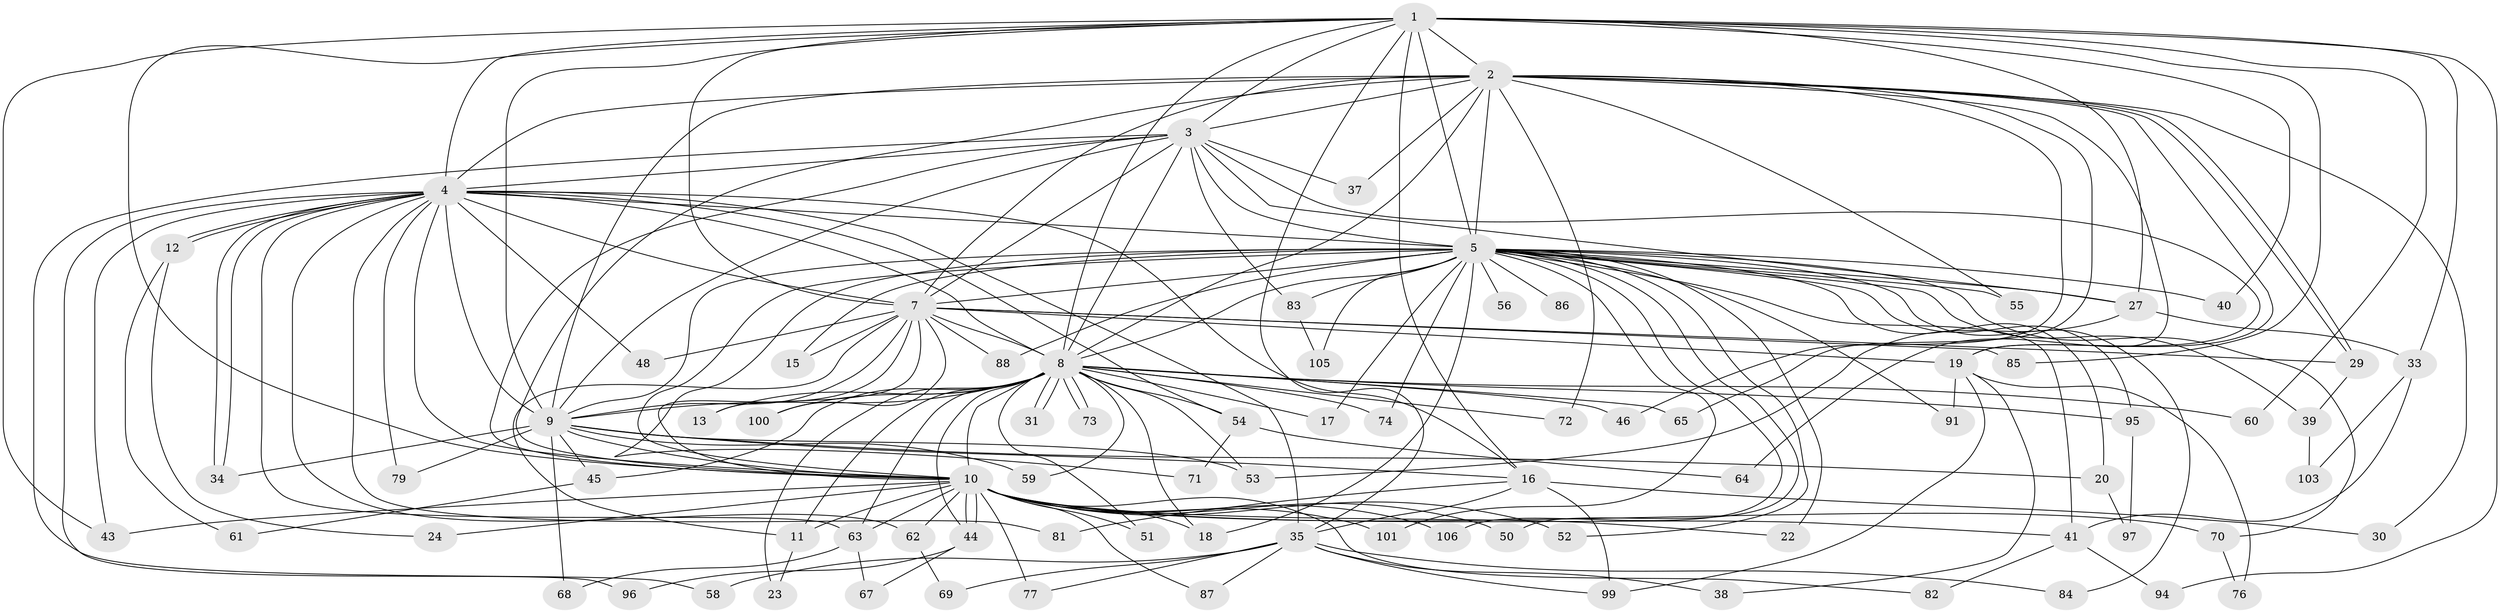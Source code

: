 // Generated by graph-tools (version 1.1) at 2025/23/03/03/25 07:23:38]
// undirected, 83 vertices, 196 edges
graph export_dot {
graph [start="1"]
  node [color=gray90,style=filled];
  1 [super="+75"];
  2 [super="+93"];
  3 [super="+49"];
  4 [super="+107"];
  5 [super="+6"];
  7 [super="+57"];
  8 [super="+25"];
  9 [super="+21"];
  10 [super="+42"];
  11 [super="+14"];
  12;
  13;
  15;
  16 [super="+26"];
  17;
  18 [super="+28"];
  19 [super="+32"];
  20;
  22;
  23;
  24;
  27 [super="+78"];
  29 [super="+36"];
  30;
  31;
  33;
  34 [super="+92"];
  35 [super="+47"];
  37;
  38;
  39;
  40;
  41 [super="+80"];
  43;
  44 [super="+66"];
  45;
  46;
  48;
  50;
  51;
  52;
  53 [super="+90"];
  54;
  55;
  56;
  58;
  59;
  60;
  61;
  62 [super="+98"];
  63 [super="+89"];
  64;
  65;
  67;
  68;
  69;
  70;
  71;
  72;
  73;
  74;
  76;
  77;
  79;
  81;
  82;
  83;
  84;
  85;
  86;
  87;
  88 [super="+102"];
  91;
  94;
  95;
  96;
  97;
  99 [super="+104"];
  100;
  101;
  103;
  105;
  106;
  1 -- 2;
  1 -- 3;
  1 -- 4;
  1 -- 5 [weight=2];
  1 -- 7;
  1 -- 8;
  1 -- 9;
  1 -- 10;
  1 -- 16;
  1 -- 27;
  1 -- 33;
  1 -- 35;
  1 -- 40;
  1 -- 60;
  1 -- 85;
  1 -- 94;
  1 -- 43;
  2 -- 3;
  2 -- 4;
  2 -- 5 [weight=3];
  2 -- 7;
  2 -- 8;
  2 -- 9 [weight=2];
  2 -- 10;
  2 -- 29;
  2 -- 29;
  2 -- 30;
  2 -- 37;
  2 -- 46;
  2 -- 55;
  2 -- 64;
  2 -- 65;
  2 -- 72;
  2 -- 19;
  3 -- 4 [weight=2];
  3 -- 5 [weight=2];
  3 -- 7;
  3 -- 8;
  3 -- 9;
  3 -- 10;
  3 -- 19;
  3 -- 37;
  3 -- 58;
  3 -- 83;
  3 -- 27;
  4 -- 5 [weight=2];
  4 -- 7;
  4 -- 8;
  4 -- 9;
  4 -- 10;
  4 -- 12;
  4 -- 12;
  4 -- 16;
  4 -- 34;
  4 -- 34;
  4 -- 43;
  4 -- 48;
  4 -- 54;
  4 -- 62 [weight=2];
  4 -- 63;
  4 -- 79;
  4 -- 81;
  4 -- 96;
  4 -- 35;
  5 -- 7 [weight=2];
  5 -- 8 [weight=2];
  5 -- 9 [weight=2];
  5 -- 10 [weight=2];
  5 -- 27 [weight=2];
  5 -- 50;
  5 -- 56 [weight=2];
  5 -- 74;
  5 -- 83;
  5 -- 84;
  5 -- 88 [weight=2];
  5 -- 105;
  5 -- 70;
  5 -- 71;
  5 -- 15;
  5 -- 17;
  5 -- 20;
  5 -- 22;
  5 -- 86;
  5 -- 91;
  5 -- 95;
  5 -- 101;
  5 -- 39;
  5 -- 40;
  5 -- 106;
  5 -- 52;
  5 -- 55;
  5 -- 18;
  5 -- 41;
  7 -- 8 [weight=3];
  7 -- 9;
  7 -- 10;
  7 -- 11;
  7 -- 13;
  7 -- 15;
  7 -- 19;
  7 -- 48;
  7 -- 85;
  7 -- 88;
  7 -- 100;
  7 -- 29;
  8 -- 9;
  8 -- 10 [weight=2];
  8 -- 11;
  8 -- 13;
  8 -- 17;
  8 -- 18;
  8 -- 23;
  8 -- 31;
  8 -- 31;
  8 -- 46;
  8 -- 54;
  8 -- 59;
  8 -- 60;
  8 -- 72;
  8 -- 73;
  8 -- 73;
  8 -- 74;
  8 -- 95;
  8 -- 100;
  8 -- 65;
  8 -- 44;
  8 -- 45;
  8 -- 51;
  8 -- 53;
  8 -- 63;
  9 -- 10;
  9 -- 20;
  9 -- 45;
  9 -- 59;
  9 -- 79;
  9 -- 16;
  9 -- 68;
  9 -- 34;
  9 -- 53;
  10 -- 18;
  10 -- 22;
  10 -- 24;
  10 -- 41;
  10 -- 43;
  10 -- 44;
  10 -- 44;
  10 -- 50;
  10 -- 51;
  10 -- 52;
  10 -- 63;
  10 -- 70;
  10 -- 77;
  10 -- 82;
  10 -- 87;
  10 -- 101;
  10 -- 106;
  10 -- 62;
  10 -- 11;
  11 -- 23;
  12 -- 24;
  12 -- 61;
  16 -- 81;
  16 -- 99;
  16 -- 35;
  16 -- 30;
  19 -- 38;
  19 -- 91;
  19 -- 76;
  19 -- 99;
  20 -- 97;
  27 -- 33;
  27 -- 53;
  29 -- 39;
  33 -- 41;
  33 -- 103;
  35 -- 38;
  35 -- 58;
  35 -- 69;
  35 -- 77;
  35 -- 99;
  35 -- 87;
  35 -- 84;
  39 -- 103;
  41 -- 82;
  41 -- 94;
  44 -- 67;
  44 -- 96;
  45 -- 61;
  54 -- 64;
  54 -- 71;
  62 -- 69;
  63 -- 67;
  63 -- 68;
  70 -- 76;
  83 -- 105;
  95 -- 97;
}
